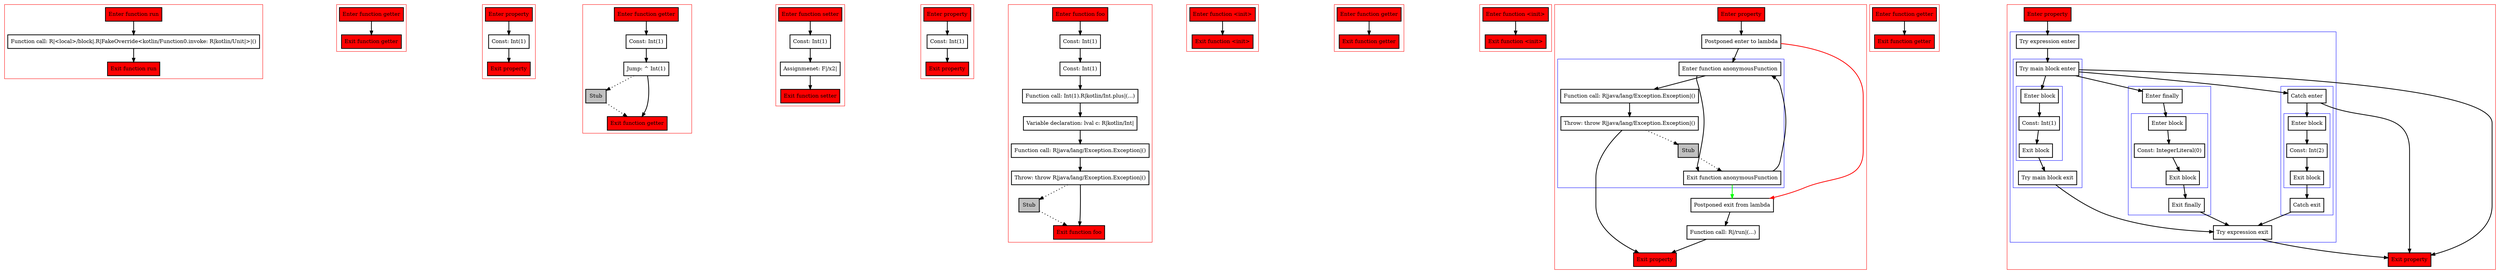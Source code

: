 digraph propertiesAndInitBlocks_kt {
    graph [nodesep=3]
    node [shape=box penwidth=2]
    edge [penwidth=2]

    subgraph cluster_0 {
        color=red
        0 [label="Enter function run" style="filled" fillcolor=red];
        1 [label="Function call: R|<local>/block|.R|FakeOverride<kotlin/Function0.invoke: R|kotlin/Unit|>|()"];
        2 [label="Exit function run" style="filled" fillcolor=red];
    }

    0 -> {1};
    1 -> {2};

    subgraph cluster_1 {
        color=red
        3 [label="Enter function getter" style="filled" fillcolor=red];
        4 [label="Exit function getter" style="filled" fillcolor=red];
    }

    3 -> {4};

    subgraph cluster_2 {
        color=red
        5 [label="Enter property" style="filled" fillcolor=red];
        6 [label="Const: Int(1)"];
        7 [label="Exit property" style="filled" fillcolor=red];
    }

    5 -> {6};
    6 -> {7};

    subgraph cluster_3 {
        color=red
        8 [label="Enter function getter" style="filled" fillcolor=red];
        9 [label="Const: Int(1)"];
        10 [label="Jump: ^ Int(1)"];
        11 [label="Stub" style="filled" fillcolor=gray];
        12 [label="Exit function getter" style="filled" fillcolor=red];
    }

    8 -> {9};
    9 -> {10};
    10 -> {12};
    10 -> {11} [style=dotted];
    11 -> {12} [style=dotted];

    subgraph cluster_4 {
        color=red
        13 [label="Enter function setter" style="filled" fillcolor=red];
        14 [label="Const: Int(1)"];
        15 [label="Assignmenet: F|/x2|"];
        16 [label="Exit function setter" style="filled" fillcolor=red];
    }

    13 -> {14};
    14 -> {15};
    15 -> {16};

    subgraph cluster_5 {
        color=red
        17 [label="Enter property" style="filled" fillcolor=red];
        18 [label="Const: Int(1)"];
        19 [label="Exit property" style="filled" fillcolor=red];
    }

    17 -> {18};
    18 -> {19};

    subgraph cluster_6 {
        color=red
        20 [label="Enter function foo" style="filled" fillcolor=red];
        21 [label="Const: Int(1)"];
        22 [label="Const: Int(1)"];
        23 [label="Function call: Int(1).R|kotlin/Int.plus|(...)"];
        24 [label="Variable declaration: lval c: R|kotlin/Int|"];
        25 [label="Function call: R|java/lang/Exception.Exception|()"];
        26 [label="Throw: throw R|java/lang/Exception.Exception|()"];
        27 [label="Stub" style="filled" fillcolor=gray];
        28 [label="Exit function foo" style="filled" fillcolor=red];
    }

    20 -> {21};
    21 -> {22};
    22 -> {23};
    23 -> {24};
    24 -> {25};
    25 -> {26};
    26 -> {28};
    26 -> {27} [style=dotted];
    27 -> {28} [style=dotted];

    subgraph cluster_7 {
        color=red
        29 [label="Enter function <init>" style="filled" fillcolor=red];
        30 [label="Exit function <init>" style="filled" fillcolor=red];
    }

    29 -> {30};

    subgraph cluster_8 {
        color=red
        31 [label="Enter function getter" style="filled" fillcolor=red];
        32 [label="Exit function getter" style="filled" fillcolor=red];
    }

    31 -> {32};

    subgraph cluster_9 {
        color=red
        33 [label="Enter function <init>" style="filled" fillcolor=red];
        34 [label="Exit function <init>" style="filled" fillcolor=red];
    }

    33 -> {34};

    subgraph cluster_10 {
        color=red
        35 [label="Enter property" style="filled" fillcolor=red];
        36 [label="Postponed enter to lambda"];
        subgraph cluster_11 {
            color=blue
            37 [label="Enter function anonymousFunction"];
            38 [label="Function call: R|java/lang/Exception.Exception|()"];
            39 [label="Throw: throw R|java/lang/Exception.Exception|()"];
            40 [label="Stub" style="filled" fillcolor=gray];
            41 [label="Exit function anonymousFunction"];
        }
        42 [label="Postponed exit from lambda"];
        43 [label="Function call: R|/run|(...)"];
        44 [label="Exit property" style="filled" fillcolor=red];
    }

    35 -> {36};
    36 -> {37};
    36 -> {42} [color=red];
    37 -> {41 38};
    38 -> {39};
    39 -> {44};
    39 -> {40} [style=dotted];
    40 -> {41} [style=dotted];
    41 -> {37};
    41 -> {42} [color=green];
    42 -> {43};
    43 -> {44};

    subgraph cluster_12 {
        color=red
        45 [label="Enter function getter" style="filled" fillcolor=red];
        46 [label="Exit function getter" style="filled" fillcolor=red];
    }

    45 -> {46};

    subgraph cluster_13 {
        color=red
        47 [label="Enter property" style="filled" fillcolor=red];
        subgraph cluster_14 {
            color=blue
            48 [label="Try expression enter"];
            subgraph cluster_15 {
                color=blue
                49 [label="Try main block enter"];
                subgraph cluster_16 {
                    color=blue
                    50 [label="Enter block"];
                    51 [label="Const: Int(1)"];
                    52 [label="Exit block"];
                }
                53 [label="Try main block exit"];
            }
            subgraph cluster_17 {
                color=blue
                54 [label="Enter finally"];
                subgraph cluster_18 {
                    color=blue
                    55 [label="Enter block"];
                    56 [label="Const: IntegerLiteral(0)"];
                    57 [label="Exit block"];
                }
                58 [label="Exit finally"];
            }
            subgraph cluster_19 {
                color=blue
                59 [label="Catch enter"];
                subgraph cluster_20 {
                    color=blue
                    60 [label="Enter block"];
                    61 [label="Const: Int(2)"];
                    62 [label="Exit block"];
                }
                63 [label="Catch exit"];
            }
            64 [label="Try expression exit"];
        }
        65 [label="Exit property" style="filled" fillcolor=red];
    }

    47 -> {48};
    48 -> {49};
    49 -> {65 59 54 50};
    50 -> {51};
    51 -> {52};
    52 -> {53};
    53 -> {64};
    54 -> {55};
    55 -> {56};
    56 -> {57};
    57 -> {58};
    58 -> {64};
    59 -> {65 60};
    60 -> {61};
    61 -> {62};
    62 -> {63};
    63 -> {64};
    64 -> {65};

}
